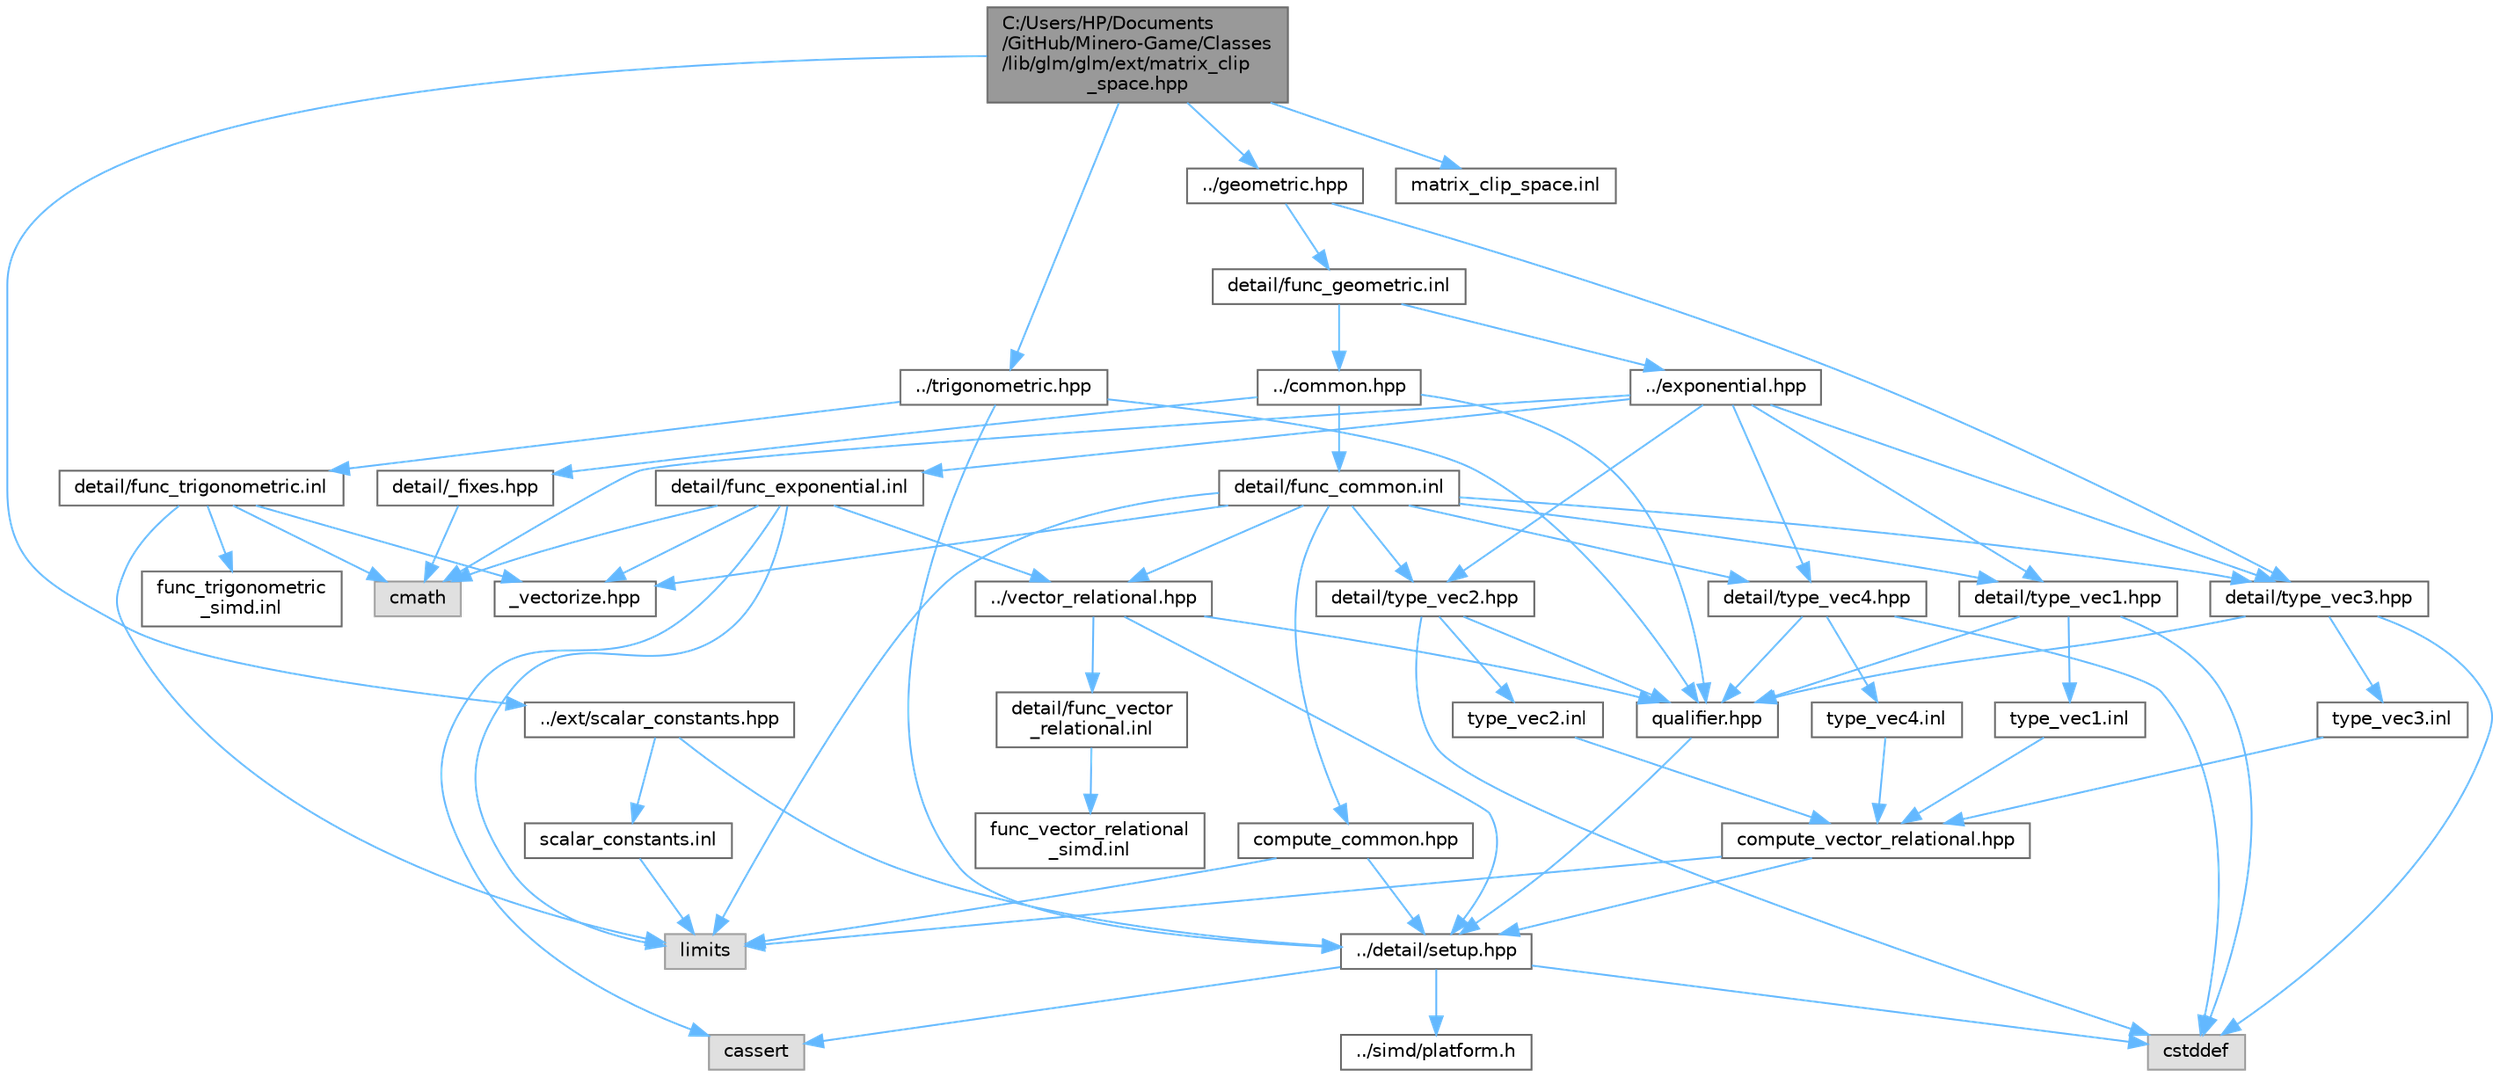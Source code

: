 digraph "C:/Users/HP/Documents/GitHub/Minero-Game/Classes/lib/glm/glm/ext/matrix_clip_space.hpp"
{
 // LATEX_PDF_SIZE
  bgcolor="transparent";
  edge [fontname=Helvetica,fontsize=10,labelfontname=Helvetica,labelfontsize=10];
  node [fontname=Helvetica,fontsize=10,shape=box,height=0.2,width=0.4];
  Node1 [id="Node000001",label="C:/Users/HP/Documents\l/GitHub/Minero-Game/Classes\l/lib/glm/glm/ext/matrix_clip\l_space.hpp",height=0.2,width=0.4,color="gray40", fillcolor="grey60", style="filled", fontcolor="black",tooltip=" "];
  Node1 -> Node2 [id="edge139_Node000001_Node000002",color="steelblue1",style="solid",tooltip=" "];
  Node2 [id="Node000002",label="../ext/scalar_constants.hpp",height=0.2,width=0.4,color="grey40", fillcolor="white", style="filled",URL="$_classes_2lib_2glm_2glm_2ext_2scalar__constants_8hpp.html",tooltip=" "];
  Node2 -> Node3 [id="edge140_Node000002_Node000003",color="steelblue1",style="solid",tooltip=" "];
  Node3 [id="Node000003",label="../detail/setup.hpp",height=0.2,width=0.4,color="grey40", fillcolor="white", style="filled",URL="$_classes_2lib_2glm_2glm_2detail_2setup_8hpp.html",tooltip=" "];
  Node3 -> Node4 [id="edge141_Node000003_Node000004",color="steelblue1",style="solid",tooltip=" "];
  Node4 [id="Node000004",label="cassert",height=0.2,width=0.4,color="grey60", fillcolor="#E0E0E0", style="filled",tooltip=" "];
  Node3 -> Node5 [id="edge142_Node000003_Node000005",color="steelblue1",style="solid",tooltip=" "];
  Node5 [id="Node000005",label="cstddef",height=0.2,width=0.4,color="grey60", fillcolor="#E0E0E0", style="filled",tooltip=" "];
  Node3 -> Node6 [id="edge143_Node000003_Node000006",color="steelblue1",style="solid",tooltip=" "];
  Node6 [id="Node000006",label="../simd/platform.h",height=0.2,width=0.4,color="grey40", fillcolor="white", style="filled",URL="$_classes_2lib_2glm_2glm_2simd_2platform_8h.html",tooltip=" "];
  Node2 -> Node7 [id="edge144_Node000002_Node000007",color="steelblue1",style="solid",tooltip=" "];
  Node7 [id="Node000007",label="scalar_constants.inl",height=0.2,width=0.4,color="grey40", fillcolor="white", style="filled",URL="$_classes_2lib_2glm_2glm_2ext_2scalar__constants_8inl.html",tooltip=" "];
  Node7 -> Node8 [id="edge145_Node000007_Node000008",color="steelblue1",style="solid",tooltip=" "];
  Node8 [id="Node000008",label="limits",height=0.2,width=0.4,color="grey60", fillcolor="#E0E0E0", style="filled",tooltip=" "];
  Node1 -> Node9 [id="edge146_Node000001_Node000009",color="steelblue1",style="solid",tooltip=" "];
  Node9 [id="Node000009",label="../geometric.hpp",height=0.2,width=0.4,color="grey40", fillcolor="white", style="filled",URL="$_classes_2lib_2glm_2glm_2geometric_8hpp.html",tooltip=" "];
  Node9 -> Node10 [id="edge147_Node000009_Node000010",color="steelblue1",style="solid",tooltip=" "];
  Node10 [id="Node000010",label="detail/type_vec3.hpp",height=0.2,width=0.4,color="grey40", fillcolor="white", style="filled",URL="$_classes_2lib_2glm_2glm_2detail_2type__vec3_8hpp.html",tooltip=" "];
  Node10 -> Node11 [id="edge148_Node000010_Node000011",color="steelblue1",style="solid",tooltip=" "];
  Node11 [id="Node000011",label="qualifier.hpp",height=0.2,width=0.4,color="grey40", fillcolor="white", style="filled",URL="$_classes_2lib_2glm_2glm_2detail_2qualifier_8hpp.html",tooltip=" "];
  Node11 -> Node3 [id="edge149_Node000011_Node000003",color="steelblue1",style="solid",tooltip=" "];
  Node10 -> Node5 [id="edge150_Node000010_Node000005",color="steelblue1",style="solid",tooltip=" "];
  Node10 -> Node12 [id="edge151_Node000010_Node000012",color="steelblue1",style="solid",tooltip=" "];
  Node12 [id="Node000012",label="type_vec3.inl",height=0.2,width=0.4,color="grey40", fillcolor="white", style="filled",URL="$_classes_2lib_2glm_2glm_2detail_2type__vec3_8inl.html",tooltip=" "];
  Node12 -> Node13 [id="edge152_Node000012_Node000013",color="steelblue1",style="solid",tooltip=" "];
  Node13 [id="Node000013",label="compute_vector_relational.hpp",height=0.2,width=0.4,color="grey40", fillcolor="white", style="filled",URL="$_classes_2lib_2glm_2glm_2detail_2compute__vector__relational_8hpp.html",tooltip=" "];
  Node13 -> Node3 [id="edge153_Node000013_Node000003",color="steelblue1",style="solid",tooltip=" "];
  Node13 -> Node8 [id="edge154_Node000013_Node000008",color="steelblue1",style="solid",tooltip=" "];
  Node9 -> Node14 [id="edge155_Node000009_Node000014",color="steelblue1",style="solid",tooltip=" "];
  Node14 [id="Node000014",label="detail/func_geometric.inl",height=0.2,width=0.4,color="grey40", fillcolor="white", style="filled",URL="$_classes_2lib_2glm_2glm_2detail_2func__geometric_8inl.html",tooltip=" "];
  Node14 -> Node15 [id="edge156_Node000014_Node000015",color="steelblue1",style="solid",tooltip=" "];
  Node15 [id="Node000015",label="../exponential.hpp",height=0.2,width=0.4,color="grey40", fillcolor="white", style="filled",URL="$_classes_2lib_2glm_2glm_2exponential_8hpp.html",tooltip=" "];
  Node15 -> Node16 [id="edge157_Node000015_Node000016",color="steelblue1",style="solid",tooltip=" "];
  Node16 [id="Node000016",label="detail/type_vec1.hpp",height=0.2,width=0.4,color="grey40", fillcolor="white", style="filled",URL="$_classes_2lib_2glm_2glm_2detail_2type__vec1_8hpp.html",tooltip=" "];
  Node16 -> Node11 [id="edge158_Node000016_Node000011",color="steelblue1",style="solid",tooltip=" "];
  Node16 -> Node5 [id="edge159_Node000016_Node000005",color="steelblue1",style="solid",tooltip=" "];
  Node16 -> Node17 [id="edge160_Node000016_Node000017",color="steelblue1",style="solid",tooltip=" "];
  Node17 [id="Node000017",label="type_vec1.inl",height=0.2,width=0.4,color="grey40", fillcolor="white", style="filled",URL="$_classes_2lib_2glm_2glm_2detail_2type__vec1_8inl.html",tooltip=" "];
  Node17 -> Node13 [id="edge161_Node000017_Node000013",color="steelblue1",style="solid",tooltip=" "];
  Node15 -> Node18 [id="edge162_Node000015_Node000018",color="steelblue1",style="solid",tooltip=" "];
  Node18 [id="Node000018",label="detail/type_vec2.hpp",height=0.2,width=0.4,color="grey40", fillcolor="white", style="filled",URL="$_classes_2lib_2glm_2glm_2detail_2type__vec2_8hpp.html",tooltip=" "];
  Node18 -> Node11 [id="edge163_Node000018_Node000011",color="steelblue1",style="solid",tooltip=" "];
  Node18 -> Node5 [id="edge164_Node000018_Node000005",color="steelblue1",style="solid",tooltip=" "];
  Node18 -> Node19 [id="edge165_Node000018_Node000019",color="steelblue1",style="solid",tooltip=" "];
  Node19 [id="Node000019",label="type_vec2.inl",height=0.2,width=0.4,color="grey40", fillcolor="white", style="filled",URL="$_classes_2lib_2glm_2glm_2detail_2type__vec2_8inl.html",tooltip=" "];
  Node19 -> Node13 [id="edge166_Node000019_Node000013",color="steelblue1",style="solid",tooltip=" "];
  Node15 -> Node10 [id="edge167_Node000015_Node000010",color="steelblue1",style="solid",tooltip=" "];
  Node15 -> Node20 [id="edge168_Node000015_Node000020",color="steelblue1",style="solid",tooltip=" "];
  Node20 [id="Node000020",label="detail/type_vec4.hpp",height=0.2,width=0.4,color="grey40", fillcolor="white", style="filled",URL="$_classes_2lib_2glm_2glm_2detail_2type__vec4_8hpp.html",tooltip=" "];
  Node20 -> Node11 [id="edge169_Node000020_Node000011",color="steelblue1",style="solid",tooltip=" "];
  Node20 -> Node5 [id="edge170_Node000020_Node000005",color="steelblue1",style="solid",tooltip=" "];
  Node20 -> Node21 [id="edge171_Node000020_Node000021",color="steelblue1",style="solid",tooltip=" "];
  Node21 [id="Node000021",label="type_vec4.inl",height=0.2,width=0.4,color="grey40", fillcolor="white", style="filled",URL="$_classes_2lib_2glm_2glm_2detail_2type__vec4_8inl.html",tooltip=" "];
  Node21 -> Node13 [id="edge172_Node000021_Node000013",color="steelblue1",style="solid",tooltip=" "];
  Node15 -> Node22 [id="edge173_Node000015_Node000022",color="steelblue1",style="solid",tooltip=" "];
  Node22 [id="Node000022",label="cmath",height=0.2,width=0.4,color="grey60", fillcolor="#E0E0E0", style="filled",tooltip=" "];
  Node15 -> Node23 [id="edge174_Node000015_Node000023",color="steelblue1",style="solid",tooltip=" "];
  Node23 [id="Node000023",label="detail/func_exponential.inl",height=0.2,width=0.4,color="grey40", fillcolor="white", style="filled",URL="$_classes_2lib_2glm_2glm_2detail_2func__exponential_8inl.html",tooltip=" "];
  Node23 -> Node24 [id="edge175_Node000023_Node000024",color="steelblue1",style="solid",tooltip=" "];
  Node24 [id="Node000024",label="../vector_relational.hpp",height=0.2,width=0.4,color="grey40", fillcolor="white", style="filled",URL="$_classes_2lib_2glm_2glm_2vector__relational_8hpp.html",tooltip=" "];
  Node24 -> Node11 [id="edge176_Node000024_Node000011",color="steelblue1",style="solid",tooltip=" "];
  Node24 -> Node3 [id="edge177_Node000024_Node000003",color="steelblue1",style="solid",tooltip=" "];
  Node24 -> Node25 [id="edge178_Node000024_Node000025",color="steelblue1",style="solid",tooltip=" "];
  Node25 [id="Node000025",label="detail/func_vector\l_relational.inl",height=0.2,width=0.4,color="grey40", fillcolor="white", style="filled",URL="$_classes_2lib_2glm_2glm_2detail_2func__vector__relational_8inl.html",tooltip=" "];
  Node25 -> Node26 [id="edge179_Node000025_Node000026",color="steelblue1",style="solid",tooltip=" "];
  Node26 [id="Node000026",label="func_vector_relational\l_simd.inl",height=0.2,width=0.4,color="grey40", fillcolor="white", style="filled",URL="$_classes_2lib_2glm_2glm_2detail_2func__vector__relational__simd_8inl.html",tooltip=" "];
  Node23 -> Node27 [id="edge180_Node000023_Node000027",color="steelblue1",style="solid",tooltip=" "];
  Node27 [id="Node000027",label="_vectorize.hpp",height=0.2,width=0.4,color="grey40", fillcolor="white", style="filled",URL="$_classes_2lib_2glm_2glm_2detail_2__vectorize_8hpp.html",tooltip=" "];
  Node23 -> Node8 [id="edge181_Node000023_Node000008",color="steelblue1",style="solid",tooltip=" "];
  Node23 -> Node22 [id="edge182_Node000023_Node000022",color="steelblue1",style="solid",tooltip=" "];
  Node23 -> Node4 [id="edge183_Node000023_Node000004",color="steelblue1",style="solid",tooltip=" "];
  Node14 -> Node28 [id="edge184_Node000014_Node000028",color="steelblue1",style="solid",tooltip=" "];
  Node28 [id="Node000028",label="../common.hpp",height=0.2,width=0.4,color="grey40", fillcolor="white", style="filled",URL="$_classes_2lib_2glm_2glm_2common_8hpp.html",tooltip=" "];
  Node28 -> Node11 [id="edge185_Node000028_Node000011",color="steelblue1",style="solid",tooltip=" "];
  Node28 -> Node29 [id="edge186_Node000028_Node000029",color="steelblue1",style="solid",tooltip=" "];
  Node29 [id="Node000029",label="detail/_fixes.hpp",height=0.2,width=0.4,color="grey40", fillcolor="white", style="filled",URL="$_classes_2lib_2glm_2glm_2detail_2__fixes_8hpp.html",tooltip=" "];
  Node29 -> Node22 [id="edge187_Node000029_Node000022",color="steelblue1",style="solid",tooltip=" "];
  Node28 -> Node30 [id="edge188_Node000028_Node000030",color="steelblue1",style="solid",tooltip=" "];
  Node30 [id="Node000030",label="detail/func_common.inl",height=0.2,width=0.4,color="grey40", fillcolor="white", style="filled",URL="$_classes_2lib_2glm_2glm_2detail_2func__common_8inl.html",tooltip=" "];
  Node30 -> Node24 [id="edge189_Node000030_Node000024",color="steelblue1",style="solid",tooltip=" "];
  Node30 -> Node31 [id="edge190_Node000030_Node000031",color="steelblue1",style="solid",tooltip=" "];
  Node31 [id="Node000031",label="compute_common.hpp",height=0.2,width=0.4,color="grey40", fillcolor="white", style="filled",URL="$_classes_2lib_2glm_2glm_2detail_2compute__common_8hpp.html",tooltip=" "];
  Node31 -> Node3 [id="edge191_Node000031_Node000003",color="steelblue1",style="solid",tooltip=" "];
  Node31 -> Node8 [id="edge192_Node000031_Node000008",color="steelblue1",style="solid",tooltip=" "];
  Node30 -> Node16 [id="edge193_Node000030_Node000016",color="steelblue1",style="solid",tooltip=" "];
  Node30 -> Node18 [id="edge194_Node000030_Node000018",color="steelblue1",style="solid",tooltip=" "];
  Node30 -> Node10 [id="edge195_Node000030_Node000010",color="steelblue1",style="solid",tooltip=" "];
  Node30 -> Node20 [id="edge196_Node000030_Node000020",color="steelblue1",style="solid",tooltip=" "];
  Node30 -> Node27 [id="edge197_Node000030_Node000027",color="steelblue1",style="solid",tooltip=" "];
  Node30 -> Node8 [id="edge198_Node000030_Node000008",color="steelblue1",style="solid",tooltip=" "];
  Node1 -> Node32 [id="edge199_Node000001_Node000032",color="steelblue1",style="solid",tooltip=" "];
  Node32 [id="Node000032",label="../trigonometric.hpp",height=0.2,width=0.4,color="grey40", fillcolor="white", style="filled",URL="$_classes_2lib_2glm_2glm_2trigonometric_8hpp.html",tooltip=" "];
  Node32 -> Node3 [id="edge200_Node000032_Node000003",color="steelblue1",style="solid",tooltip=" "];
  Node32 -> Node11 [id="edge201_Node000032_Node000011",color="steelblue1",style="solid",tooltip=" "];
  Node32 -> Node33 [id="edge202_Node000032_Node000033",color="steelblue1",style="solid",tooltip=" "];
  Node33 [id="Node000033",label="detail/func_trigonometric.inl",height=0.2,width=0.4,color="grey40", fillcolor="white", style="filled",URL="$_classes_2lib_2glm_2glm_2detail_2func__trigonometric_8inl.html",tooltip=" "];
  Node33 -> Node27 [id="edge203_Node000033_Node000027",color="steelblue1",style="solid",tooltip=" "];
  Node33 -> Node22 [id="edge204_Node000033_Node000022",color="steelblue1",style="solid",tooltip=" "];
  Node33 -> Node8 [id="edge205_Node000033_Node000008",color="steelblue1",style="solid",tooltip=" "];
  Node33 -> Node34 [id="edge206_Node000033_Node000034",color="steelblue1",style="solid",tooltip=" "];
  Node34 [id="Node000034",label="func_trigonometric\l_simd.inl",height=0.2,width=0.4,color="grey40", fillcolor="white", style="filled",URL="$_classes_2lib_2glm_2glm_2detail_2func__trigonometric__simd_8inl.html",tooltip=" "];
  Node1 -> Node35 [id="edge207_Node000001_Node000035",color="steelblue1",style="solid",tooltip=" "];
  Node35 [id="Node000035",label="matrix_clip_space.inl",height=0.2,width=0.4,color="grey40", fillcolor="white", style="filled",URL="$_classes_2lib_2glm_2glm_2ext_2matrix__clip__space_8inl.html",tooltip=" "];
}
